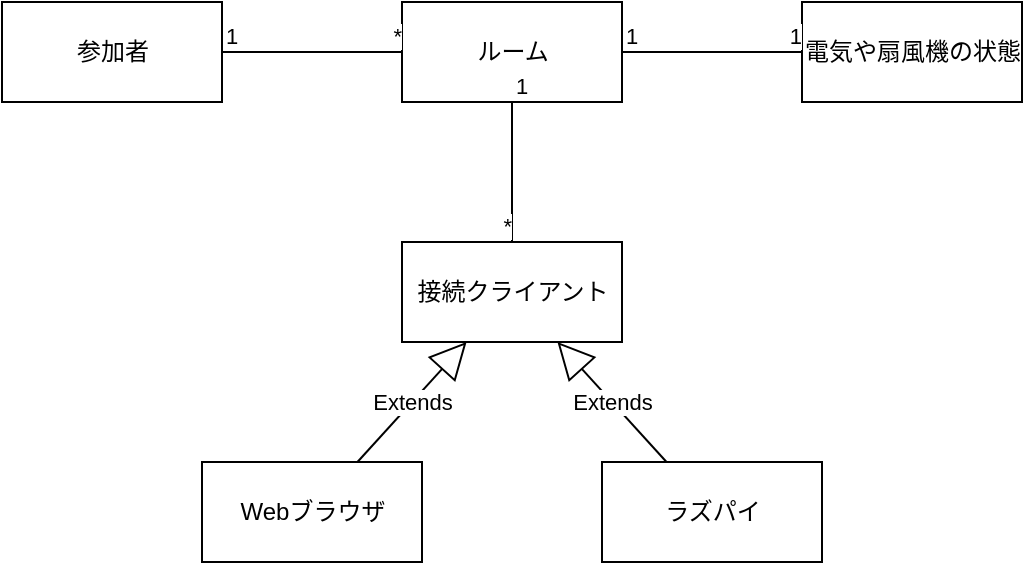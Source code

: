 <mxfile>
    <diagram id="bwNt8tA26kuN-lfELhV7" name="Page-1">
        <mxGraphModel dx="431" dy="644" grid="1" gridSize="10" guides="1" tooltips="1" connect="1" arrows="1" fold="1" page="1" pageScale="1" pageWidth="827" pageHeight="1169" math="0" shadow="0">
            <root>
                <mxCell id="0"/>
                <mxCell id="1" parent="0"/>
                <mxCell id="2" value="参加者" style="html=1;" vertex="1" parent="1">
                    <mxGeometry x="80" y="120" width="110" height="50" as="geometry"/>
                </mxCell>
                <mxCell id="3" value="ルーム" style="html=1;" vertex="1" parent="1">
                    <mxGeometry x="280" y="120" width="110" height="50" as="geometry"/>
                </mxCell>
                <mxCell id="9" value="接続クライアント" style="html=1;" vertex="1" parent="1">
                    <mxGeometry x="280" y="240" width="110" height="50" as="geometry"/>
                </mxCell>
                <mxCell id="10" value="Webブラウザ" style="html=1;" vertex="1" parent="1">
                    <mxGeometry x="180" y="350" width="110" height="50" as="geometry"/>
                </mxCell>
                <mxCell id="11" value="ラズパイ" style="html=1;" vertex="1" parent="1">
                    <mxGeometry x="380" y="350" width="110" height="50" as="geometry"/>
                </mxCell>
                <mxCell id="12" value="Extends" style="endArrow=block;endSize=16;endFill=0;html=1;" edge="1" parent="1" source="10" target="9">
                    <mxGeometry width="160" relative="1" as="geometry">
                        <mxPoint x="610" y="240" as="sourcePoint"/>
                        <mxPoint x="770" y="240" as="targetPoint"/>
                    </mxGeometry>
                </mxCell>
                <mxCell id="13" value="Extends" style="endArrow=block;endSize=16;endFill=0;html=1;" edge="1" parent="1" source="11" target="9">
                    <mxGeometry width="160" relative="1" as="geometry">
                        <mxPoint x="267.727" y="360" as="sourcePoint"/>
                        <mxPoint x="322.273" y="300" as="targetPoint"/>
                    </mxGeometry>
                </mxCell>
                <mxCell id="14" value="" style="endArrow=none;html=1;edgeStyle=orthogonalEdgeStyle;rounded=0;" edge="1" parent="1" source="2" target="3">
                    <mxGeometry relative="1" as="geometry">
                        <mxPoint x="610" y="240" as="sourcePoint"/>
                        <mxPoint x="770" y="240" as="targetPoint"/>
                    </mxGeometry>
                </mxCell>
                <mxCell id="15" value="1" style="edgeLabel;resizable=0;html=1;align=left;verticalAlign=bottom;" connectable="0" vertex="1" parent="14">
                    <mxGeometry x="-1" relative="1" as="geometry"/>
                </mxCell>
                <mxCell id="16" value="*" style="edgeLabel;resizable=0;html=1;align=right;verticalAlign=bottom;" connectable="0" vertex="1" parent="14">
                    <mxGeometry x="1" relative="1" as="geometry"/>
                </mxCell>
                <mxCell id="17" value="" style="endArrow=none;html=1;edgeStyle=orthogonalEdgeStyle;rounded=0;" edge="1" parent="1" source="3" target="9">
                    <mxGeometry relative="1" as="geometry">
                        <mxPoint x="200" y="155" as="sourcePoint"/>
                        <mxPoint x="290" y="155" as="targetPoint"/>
                    </mxGeometry>
                </mxCell>
                <mxCell id="18" value="1" style="edgeLabel;resizable=0;html=1;align=left;verticalAlign=bottom;" connectable="0" vertex="1" parent="17">
                    <mxGeometry x="-1" relative="1" as="geometry"/>
                </mxCell>
                <mxCell id="19" value="*" style="edgeLabel;resizable=0;html=1;align=right;verticalAlign=bottom;" connectable="0" vertex="1" parent="17">
                    <mxGeometry x="1" relative="1" as="geometry"/>
                </mxCell>
                <mxCell id="20" value="電気や扇風機の状態" style="html=1;" vertex="1" parent="1">
                    <mxGeometry x="480" y="120" width="110" height="50" as="geometry"/>
                </mxCell>
                <mxCell id="21" value="" style="endArrow=none;html=1;edgeStyle=orthogonalEdgeStyle;rounded=0;" edge="1" parent="1" source="3" target="20">
                    <mxGeometry relative="1" as="geometry">
                        <mxPoint x="200" y="155" as="sourcePoint"/>
                        <mxPoint x="290" y="155" as="targetPoint"/>
                    </mxGeometry>
                </mxCell>
                <mxCell id="22" value="1" style="edgeLabel;resizable=0;html=1;align=left;verticalAlign=bottom;" connectable="0" vertex="1" parent="21">
                    <mxGeometry x="-1" relative="1" as="geometry"/>
                </mxCell>
                <mxCell id="23" value="1" style="edgeLabel;resizable=0;html=1;align=right;verticalAlign=bottom;" connectable="0" vertex="1" parent="21">
                    <mxGeometry x="1" relative="1" as="geometry"/>
                </mxCell>
            </root>
        </mxGraphModel>
    </diagram>
</mxfile>